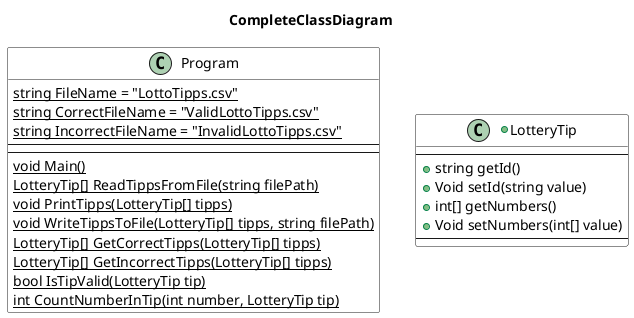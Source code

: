 @startuml CompleteClassDiagram
title CompleteClassDiagram
class Program #White {
  {static} string FileName = "LottoTipps.csv"
  {static} string CorrectFileName = "ValidLottoTipps.csv"
  {static} string IncorrectFileName = "InvalidLottoTipps.csv"
---
---
{static} void Main()
{static} LotteryTip[] ReadTippsFromFile(string filePath)
{static} void PrintTipps(LotteryTip[] tipps)
{static} void WriteTippsToFile(LotteryTip[] tipps, string filePath)
{static} LotteryTip[] GetCorrectTipps(LotteryTip[] tipps)
{static} LotteryTip[] GetIncorrectTipps(LotteryTip[] tipps)
{static} bool IsTipValid(LotteryTip tip)
{static} int CountNumberInTip(int number, LotteryTip tip)
}
+class LotteryTip #White {
---
+ string getId()
+ Void setId(string value)
+ int[] getNumbers()
+ Void setNumbers(int[] value)
---
}
@enduml
